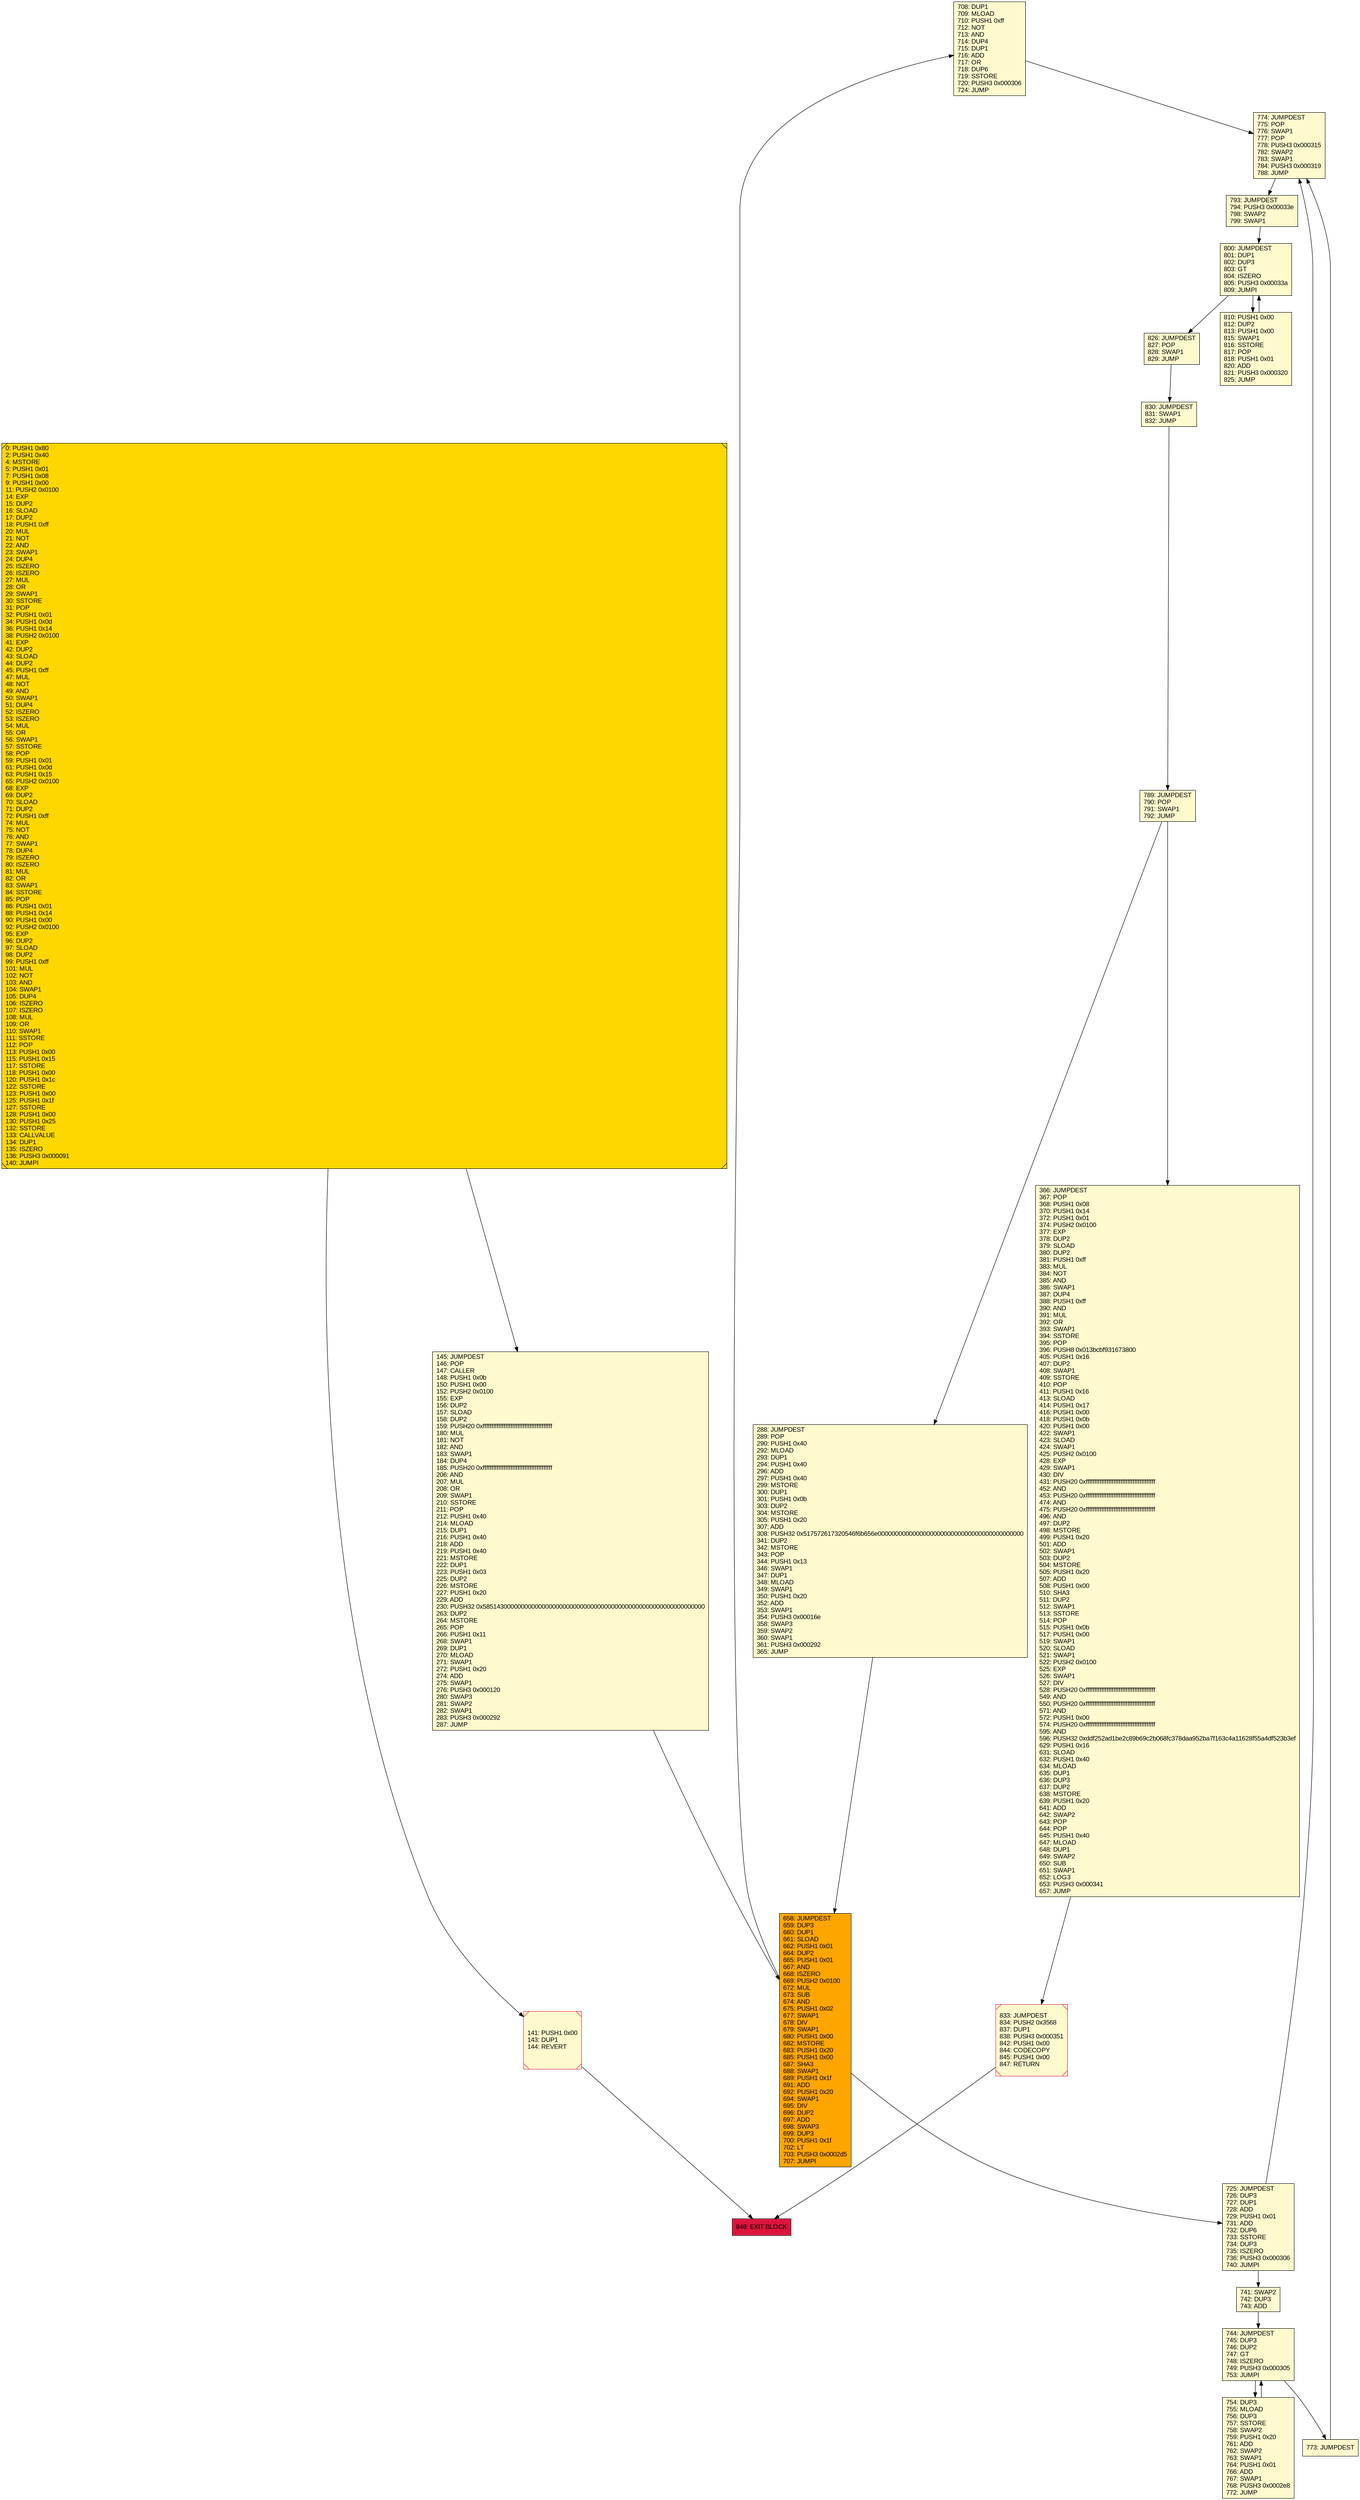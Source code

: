 digraph G {
bgcolor=transparent rankdir=UD;
node [shape=box style=filled color=black fillcolor=white fontname=arial fontcolor=black];
708 [label="708: DUP1\l709: MLOAD\l710: PUSH1 0xff\l712: NOT\l713: AND\l714: DUP4\l715: DUP1\l716: ADD\l717: OR\l718: DUP6\l719: SSTORE\l720: PUSH3 0x000306\l724: JUMP\l" fillcolor=lemonchiffon ];
725 [label="725: JUMPDEST\l726: DUP3\l727: DUP1\l728: ADD\l729: PUSH1 0x01\l731: ADD\l732: DUP6\l733: SSTORE\l734: DUP3\l735: ISZERO\l736: PUSH3 0x000306\l740: JUMPI\l" fillcolor=lemonchiffon ];
800 [label="800: JUMPDEST\l801: DUP1\l802: DUP3\l803: GT\l804: ISZERO\l805: PUSH3 0x00033a\l809: JUMPI\l" fillcolor=lemonchiffon ];
658 [label="658: JUMPDEST\l659: DUP3\l660: DUP1\l661: SLOAD\l662: PUSH1 0x01\l664: DUP2\l665: PUSH1 0x01\l667: AND\l668: ISZERO\l669: PUSH2 0x0100\l672: MUL\l673: SUB\l674: AND\l675: PUSH1 0x02\l677: SWAP1\l678: DIV\l679: SWAP1\l680: PUSH1 0x00\l682: MSTORE\l683: PUSH1 0x20\l685: PUSH1 0x00\l687: SHA3\l688: SWAP1\l689: PUSH1 0x1f\l691: ADD\l692: PUSH1 0x20\l694: SWAP1\l695: DIV\l696: DUP2\l697: ADD\l698: SWAP3\l699: DUP3\l700: PUSH1 0x1f\l702: LT\l703: PUSH3 0x0002d5\l707: JUMPI\l" fillcolor=orange ];
744 [label="744: JUMPDEST\l745: DUP3\l746: DUP2\l747: GT\l748: ISZERO\l749: PUSH3 0x000305\l753: JUMPI\l" fillcolor=lemonchiffon ];
789 [label="789: JUMPDEST\l790: POP\l791: SWAP1\l792: JUMP\l" fillcolor=lemonchiffon ];
741 [label="741: SWAP2\l742: DUP3\l743: ADD\l" fillcolor=lemonchiffon ];
773 [label="773: JUMPDEST\l" fillcolor=lemonchiffon ];
366 [label="366: JUMPDEST\l367: POP\l368: PUSH1 0x08\l370: PUSH1 0x14\l372: PUSH1 0x01\l374: PUSH2 0x0100\l377: EXP\l378: DUP2\l379: SLOAD\l380: DUP2\l381: PUSH1 0xff\l383: MUL\l384: NOT\l385: AND\l386: SWAP1\l387: DUP4\l388: PUSH1 0xff\l390: AND\l391: MUL\l392: OR\l393: SWAP1\l394: SSTORE\l395: POP\l396: PUSH8 0x013bcbf931673800\l405: PUSH1 0x16\l407: DUP2\l408: SWAP1\l409: SSTORE\l410: POP\l411: PUSH1 0x16\l413: SLOAD\l414: PUSH1 0x17\l416: PUSH1 0x00\l418: PUSH1 0x0b\l420: PUSH1 0x00\l422: SWAP1\l423: SLOAD\l424: SWAP1\l425: PUSH2 0x0100\l428: EXP\l429: SWAP1\l430: DIV\l431: PUSH20 0xffffffffffffffffffffffffffffffffffffffff\l452: AND\l453: PUSH20 0xffffffffffffffffffffffffffffffffffffffff\l474: AND\l475: PUSH20 0xffffffffffffffffffffffffffffffffffffffff\l496: AND\l497: DUP2\l498: MSTORE\l499: PUSH1 0x20\l501: ADD\l502: SWAP1\l503: DUP2\l504: MSTORE\l505: PUSH1 0x20\l507: ADD\l508: PUSH1 0x00\l510: SHA3\l511: DUP2\l512: SWAP1\l513: SSTORE\l514: POP\l515: PUSH1 0x0b\l517: PUSH1 0x00\l519: SWAP1\l520: SLOAD\l521: SWAP1\l522: PUSH2 0x0100\l525: EXP\l526: SWAP1\l527: DIV\l528: PUSH20 0xffffffffffffffffffffffffffffffffffffffff\l549: AND\l550: PUSH20 0xffffffffffffffffffffffffffffffffffffffff\l571: AND\l572: PUSH1 0x00\l574: PUSH20 0xffffffffffffffffffffffffffffffffffffffff\l595: AND\l596: PUSH32 0xddf252ad1be2c89b69c2b068fc378daa952ba7f163c4a11628f55a4df523b3ef\l629: PUSH1 0x16\l631: SLOAD\l632: PUSH1 0x40\l634: MLOAD\l635: DUP1\l636: DUP3\l637: DUP2\l638: MSTORE\l639: PUSH1 0x20\l641: ADD\l642: SWAP2\l643: POP\l644: POP\l645: PUSH1 0x40\l647: MLOAD\l648: DUP1\l649: SWAP2\l650: SUB\l651: SWAP1\l652: LOG3\l653: PUSH3 0x000341\l657: JUMP\l" fillcolor=lemonchiffon ];
826 [label="826: JUMPDEST\l827: POP\l828: SWAP1\l829: JUMP\l" fillcolor=lemonchiffon ];
830 [label="830: JUMPDEST\l831: SWAP1\l832: JUMP\l" fillcolor=lemonchiffon ];
141 [label="141: PUSH1 0x00\l143: DUP1\l144: REVERT\l" fillcolor=lemonchiffon shape=Msquare color=crimson ];
793 [label="793: JUMPDEST\l794: PUSH3 0x00033e\l798: SWAP2\l799: SWAP1\l" fillcolor=lemonchiffon ];
774 [label="774: JUMPDEST\l775: POP\l776: SWAP1\l777: POP\l778: PUSH3 0x000315\l782: SWAP2\l783: SWAP1\l784: PUSH3 0x000319\l788: JUMP\l" fillcolor=lemonchiffon ];
848 [label="848: EXIT BLOCK\l" fillcolor=crimson ];
288 [label="288: JUMPDEST\l289: POP\l290: PUSH1 0x40\l292: MLOAD\l293: DUP1\l294: PUSH1 0x40\l296: ADD\l297: PUSH1 0x40\l299: MSTORE\l300: DUP1\l301: PUSH1 0x0b\l303: DUP2\l304: MSTORE\l305: PUSH1 0x20\l307: ADD\l308: PUSH32 0x517572617320546f6b656e000000000000000000000000000000000000000000\l341: DUP2\l342: MSTORE\l343: POP\l344: PUSH1 0x13\l346: SWAP1\l347: DUP1\l348: MLOAD\l349: SWAP1\l350: PUSH1 0x20\l352: ADD\l353: SWAP1\l354: PUSH3 0x00016e\l358: SWAP3\l359: SWAP2\l360: SWAP1\l361: PUSH3 0x000292\l365: JUMP\l" fillcolor=lemonchiffon ];
754 [label="754: DUP3\l755: MLOAD\l756: DUP3\l757: SSTORE\l758: SWAP2\l759: PUSH1 0x20\l761: ADD\l762: SWAP2\l763: SWAP1\l764: PUSH1 0x01\l766: ADD\l767: SWAP1\l768: PUSH3 0x0002e8\l772: JUMP\l" fillcolor=lemonchiffon ];
145 [label="145: JUMPDEST\l146: POP\l147: CALLER\l148: PUSH1 0x0b\l150: PUSH1 0x00\l152: PUSH2 0x0100\l155: EXP\l156: DUP2\l157: SLOAD\l158: DUP2\l159: PUSH20 0xffffffffffffffffffffffffffffffffffffffff\l180: MUL\l181: NOT\l182: AND\l183: SWAP1\l184: DUP4\l185: PUSH20 0xffffffffffffffffffffffffffffffffffffffff\l206: AND\l207: MUL\l208: OR\l209: SWAP1\l210: SSTORE\l211: POP\l212: PUSH1 0x40\l214: MLOAD\l215: DUP1\l216: PUSH1 0x40\l218: ADD\l219: PUSH1 0x40\l221: MSTORE\l222: DUP1\l223: PUSH1 0x03\l225: DUP2\l226: MSTORE\l227: PUSH1 0x20\l229: ADD\l230: PUSH32 0x5851430000000000000000000000000000000000000000000000000000000000\l263: DUP2\l264: MSTORE\l265: POP\l266: PUSH1 0x11\l268: SWAP1\l269: DUP1\l270: MLOAD\l271: SWAP1\l272: PUSH1 0x20\l274: ADD\l275: SWAP1\l276: PUSH3 0x000120\l280: SWAP3\l281: SWAP2\l282: SWAP1\l283: PUSH3 0x000292\l287: JUMP\l" fillcolor=lemonchiffon ];
810 [label="810: PUSH1 0x00\l812: DUP2\l813: PUSH1 0x00\l815: SWAP1\l816: SSTORE\l817: POP\l818: PUSH1 0x01\l820: ADD\l821: PUSH3 0x000320\l825: JUMP\l" fillcolor=lemonchiffon ];
833 [label="833: JUMPDEST\l834: PUSH2 0x3568\l837: DUP1\l838: PUSH3 0x000351\l842: PUSH1 0x00\l844: CODECOPY\l845: PUSH1 0x00\l847: RETURN\l" fillcolor=lemonchiffon shape=Msquare color=crimson ];
0 [label="0: PUSH1 0x80\l2: PUSH1 0x40\l4: MSTORE\l5: PUSH1 0x01\l7: PUSH1 0x08\l9: PUSH1 0x00\l11: PUSH2 0x0100\l14: EXP\l15: DUP2\l16: SLOAD\l17: DUP2\l18: PUSH1 0xff\l20: MUL\l21: NOT\l22: AND\l23: SWAP1\l24: DUP4\l25: ISZERO\l26: ISZERO\l27: MUL\l28: OR\l29: SWAP1\l30: SSTORE\l31: POP\l32: PUSH1 0x01\l34: PUSH1 0x0d\l36: PUSH1 0x14\l38: PUSH2 0x0100\l41: EXP\l42: DUP2\l43: SLOAD\l44: DUP2\l45: PUSH1 0xff\l47: MUL\l48: NOT\l49: AND\l50: SWAP1\l51: DUP4\l52: ISZERO\l53: ISZERO\l54: MUL\l55: OR\l56: SWAP1\l57: SSTORE\l58: POP\l59: PUSH1 0x01\l61: PUSH1 0x0d\l63: PUSH1 0x15\l65: PUSH2 0x0100\l68: EXP\l69: DUP2\l70: SLOAD\l71: DUP2\l72: PUSH1 0xff\l74: MUL\l75: NOT\l76: AND\l77: SWAP1\l78: DUP4\l79: ISZERO\l80: ISZERO\l81: MUL\l82: OR\l83: SWAP1\l84: SSTORE\l85: POP\l86: PUSH1 0x01\l88: PUSH1 0x14\l90: PUSH1 0x00\l92: PUSH2 0x0100\l95: EXP\l96: DUP2\l97: SLOAD\l98: DUP2\l99: PUSH1 0xff\l101: MUL\l102: NOT\l103: AND\l104: SWAP1\l105: DUP4\l106: ISZERO\l107: ISZERO\l108: MUL\l109: OR\l110: SWAP1\l111: SSTORE\l112: POP\l113: PUSH1 0x00\l115: PUSH1 0x15\l117: SSTORE\l118: PUSH1 0x00\l120: PUSH1 0x1c\l122: SSTORE\l123: PUSH1 0x00\l125: PUSH1 0x1f\l127: SSTORE\l128: PUSH1 0x00\l130: PUSH1 0x25\l132: SSTORE\l133: CALLVALUE\l134: DUP1\l135: ISZERO\l136: PUSH3 0x000091\l140: JUMPI\l" fillcolor=lemonchiffon shape=Msquare fillcolor=gold ];
774 -> 793;
741 -> 744;
658 -> 708;
773 -> 774;
800 -> 826;
0 -> 145;
833 -> 848;
725 -> 774;
830 -> 789;
789 -> 288;
826 -> 830;
658 -> 725;
725 -> 741;
789 -> 366;
744 -> 773;
708 -> 774;
793 -> 800;
145 -> 658;
744 -> 754;
754 -> 744;
0 -> 141;
366 -> 833;
288 -> 658;
800 -> 810;
810 -> 800;
141 -> 848;
}